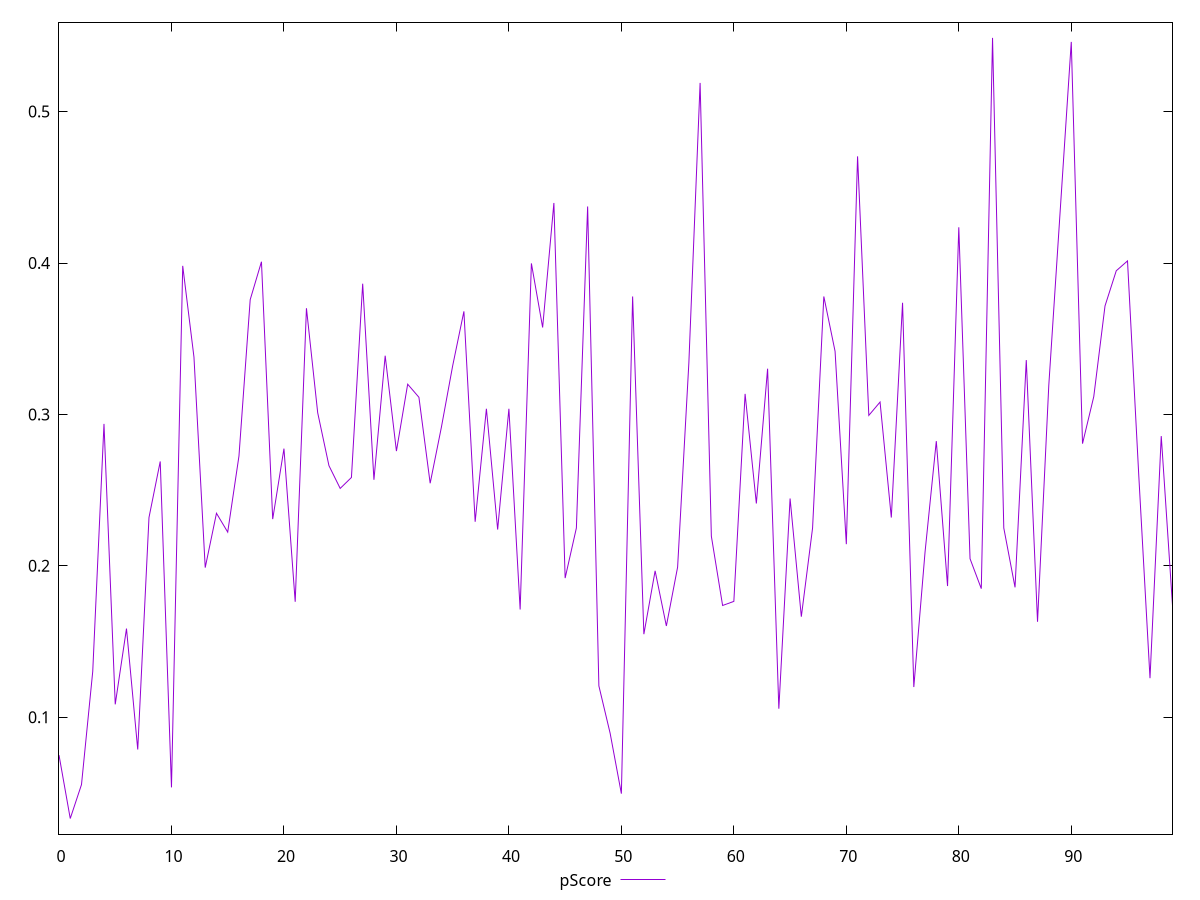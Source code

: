 reset

$pScore <<EOF
0 0.07498002037501761
1 0.03309957001757541
2 0.05551487587135129
3 0.13023578293168625
4 0.2937440813757061
5 0.10850805977595673
6 0.15853298004982452
7 0.0786785408152667
8 0.23189765576475813
9 0.2689326556878847
10 0.05367129477816707
11 0.39812432925957353
12 0.3378058144913229
13 0.1988138764458498
14 0.23471596785255683
15 0.22226712937561088
16 0.27253796172475064
17 0.3758101009352113
18 0.40084229805026717
19 0.23084848858477136
20 0.2774084881717603
21 0.17625185364318163
22 0.3701195732995091
23 0.3011098533209663
24 0.26615657312133906
25 0.2511338314741268
26 0.25835911181561677
27 0.3863203279982713
28 0.25682331823302734
29 0.33876657723631187
30 0.2757768954612811
31 0.3199544673121349
32 0.3113149115987551
33 0.2545343403370403
34 0.2916061513467629
35 0.33208585658397627
36 0.36806618818168524
37 0.22910916867606945
38 0.3037453993111976
39 0.22396045143541288
40 0.3037453993111976
41 0.17112455211988437
42 0.39975355047701283
43 0.35742530177430193
44 0.43965794898797456
45 0.19190128989314353
46 0.22498192578335252
47 0.43734235988761117
48 0.12070203444651745
49 0.08944190521049117
50 0.04952486130220596
51 0.3778952592261524
52 0.1548546540519567
53 0.19668648789499876
54 0.16027734227765483
55 0.1991194853789413
56 0.3339840140442445
57 0.5189546035405476
58 0.2195814550234892
59 0.17380569455904982
60 0.1765256009381998
61 0.3135700653635164
62 0.24116722817472397
63 0.3301961877322285
64 0.1056085248521737
65 0.2444505345334943
66 0.1663948061009397
67 0.2249819257833574
68 0.37789525922615624
69 0.3416616230519882
70 0.21429664963385464
71 0.47046323393931444
72 0.29936323570066337
73 0.3081797340505349
74 0.23189765576475818
75 0.3737334049469997
76 0.1199384586114528
77 0.20912584723826821
78 0.28235198710646275
79 0.1866448871532863
80 0.42361589468527255
81 0.20469358800261972
82 0.18492221170295498
83 0.5486798785132789
84 0.22498192578335996
85 0.1857817217607345
86 0.3358906651725927
87 0.16305470385069082
88 0.3190360864711916
89 0.4327349245242263
90 0.5460657327259796
91 0.2806960162551049
92 0.3117648920372248
93 0.3716651793476158
94 0.39487995324148734
95 0.4013874510509775
96 0.25990277701712705
97 0.12578004105984436
98 0.28568842876769784
99 0.1738056945590517
EOF

set key outside below
set xrange [0:99]
set yrange [0.02278796384766134:0.558991484683193]
set trange [0.02278796384766134:0.558991484683193]
set terminal svg size 640, 500 enhanced background rgb 'white'
set output "report_00025_2021-02-22T21:38:55.199Z/estimated-input-latency/samples/pages/pScore/values.svg"

plot $pScore title "pScore" with line

reset
